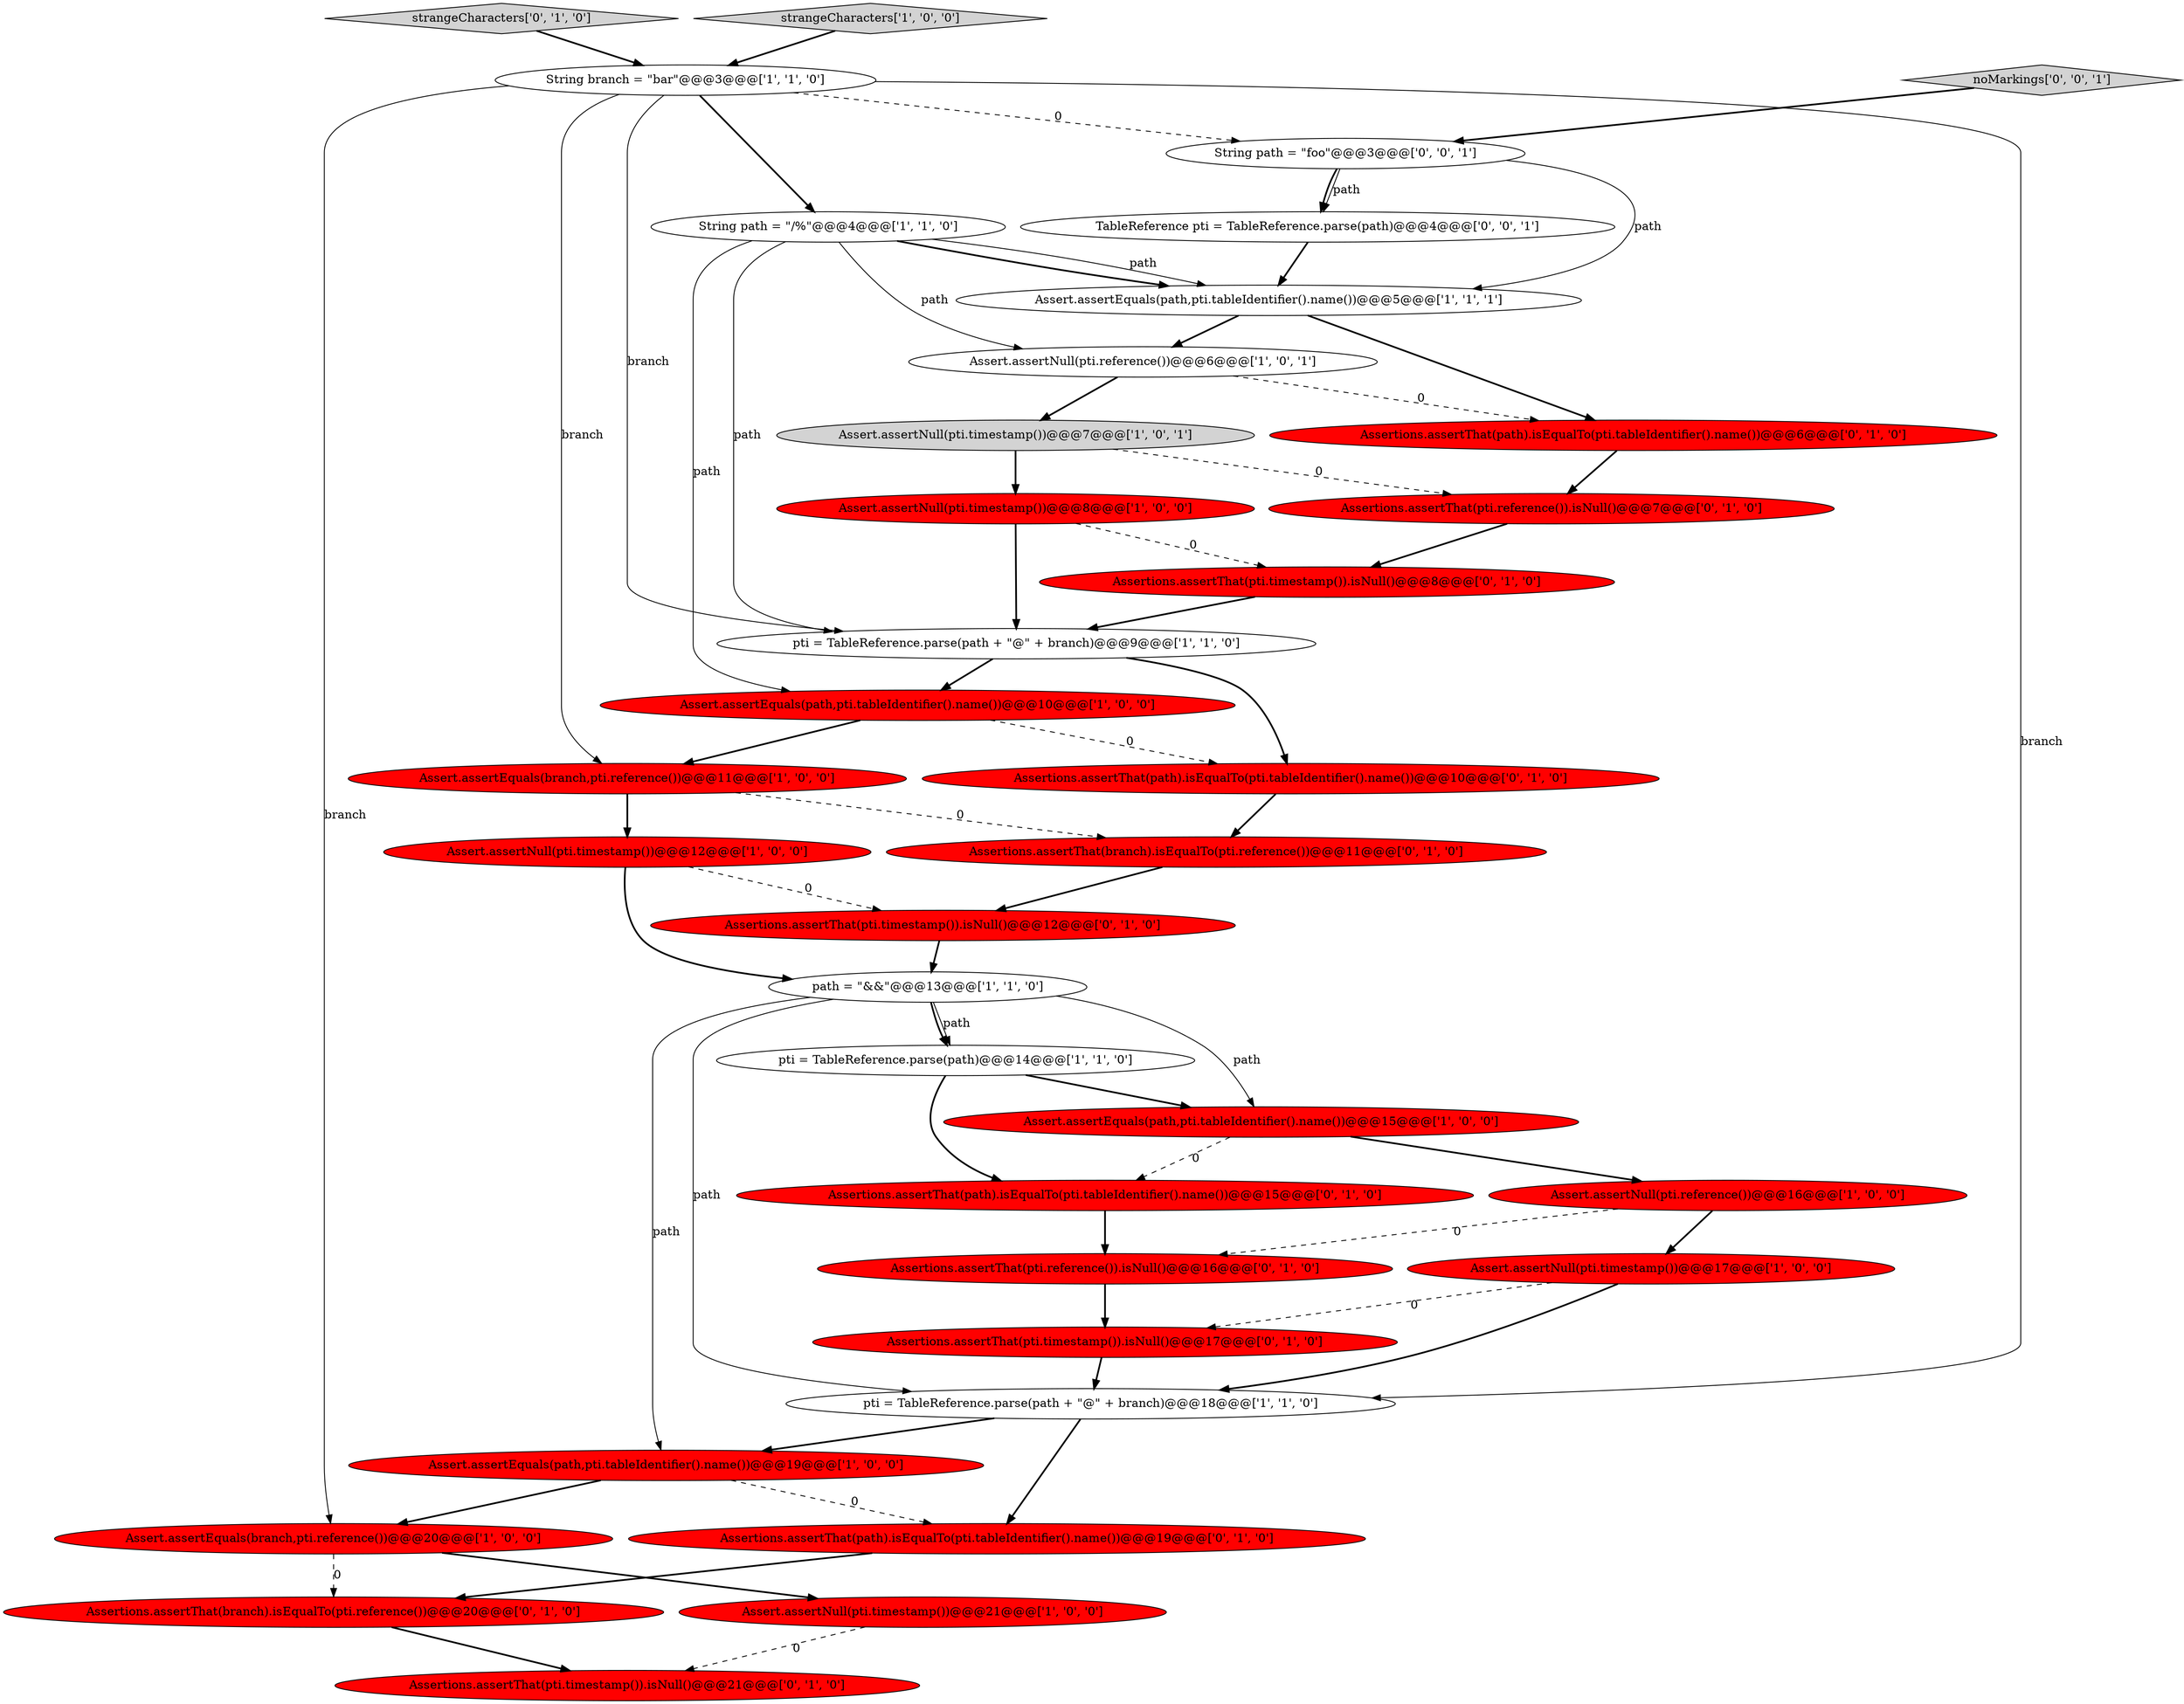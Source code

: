 digraph {
15 [style = filled, label = "Assert.assertEquals(branch,pti.reference())@@@20@@@['1', '0', '0']", fillcolor = red, shape = ellipse image = "AAA1AAABBB1BBB"];
29 [style = filled, label = "Assertions.assertThat(branch).isEqualTo(pti.reference())@@@20@@@['0', '1', '0']", fillcolor = red, shape = ellipse image = "AAA1AAABBB2BBB"];
13 [style = filled, label = "Assert.assertNull(pti.timestamp())@@@21@@@['1', '0', '0']", fillcolor = red, shape = ellipse image = "AAA1AAABBB1BBB"];
27 [style = filled, label = "strangeCharacters['0', '1', '0']", fillcolor = lightgray, shape = diamond image = "AAA0AAABBB2BBB"];
6 [style = filled, label = "pti = TableReference.parse(path)@@@14@@@['1', '1', '0']", fillcolor = white, shape = ellipse image = "AAA0AAABBB1BBB"];
11 [style = filled, label = "Assert.assertEquals(path,pti.tableIdentifier().name())@@@10@@@['1', '0', '0']", fillcolor = red, shape = ellipse image = "AAA1AAABBB1BBB"];
8 [style = filled, label = "pti = TableReference.parse(path + \"@\" + branch)@@@9@@@['1', '1', '0']", fillcolor = white, shape = ellipse image = "AAA0AAABBB1BBB"];
19 [style = filled, label = "Assert.assertNull(pti.reference())@@@6@@@['1', '0', '1']", fillcolor = white, shape = ellipse image = "AAA0AAABBB1BBB"];
3 [style = filled, label = "Assert.assertNull(pti.timestamp())@@@8@@@['1', '0', '0']", fillcolor = red, shape = ellipse image = "AAA1AAABBB1BBB"];
34 [style = filled, label = "String path = \"foo\"@@@3@@@['0', '0', '1']", fillcolor = white, shape = ellipse image = "AAA0AAABBB3BBB"];
25 [style = filled, label = "Assertions.assertThat(path).isEqualTo(pti.tableIdentifier().name())@@@6@@@['0', '1', '0']", fillcolor = red, shape = ellipse image = "AAA1AAABBB2BBB"];
32 [style = filled, label = "Assertions.assertThat(pti.reference()).isNull()@@@16@@@['0', '1', '0']", fillcolor = red, shape = ellipse image = "AAA1AAABBB2BBB"];
1 [style = filled, label = "String branch = \"bar\"@@@3@@@['1', '1', '0']", fillcolor = white, shape = ellipse image = "AAA0AAABBB1BBB"];
26 [style = filled, label = "Assertions.assertThat(pti.timestamp()).isNull()@@@21@@@['0', '1', '0']", fillcolor = red, shape = ellipse image = "AAA1AAABBB2BBB"];
30 [style = filled, label = "Assertions.assertThat(pti.reference()).isNull()@@@7@@@['0', '1', '0']", fillcolor = red, shape = ellipse image = "AAA1AAABBB2BBB"];
0 [style = filled, label = "pti = TableReference.parse(path + \"@\" + branch)@@@18@@@['1', '1', '0']", fillcolor = white, shape = ellipse image = "AAA0AAABBB1BBB"];
16 [style = filled, label = "Assert.assertEquals(path,pti.tableIdentifier().name())@@@19@@@['1', '0', '0']", fillcolor = red, shape = ellipse image = "AAA1AAABBB1BBB"];
33 [style = filled, label = "TableReference pti = TableReference.parse(path)@@@4@@@['0', '0', '1']", fillcolor = white, shape = ellipse image = "AAA0AAABBB3BBB"];
31 [style = filled, label = "Assertions.assertThat(path).isEqualTo(pti.tableIdentifier().name())@@@19@@@['0', '1', '0']", fillcolor = red, shape = ellipse image = "AAA1AAABBB2BBB"];
17 [style = filled, label = "path = \"&&\"@@@13@@@['1', '1', '0']", fillcolor = white, shape = ellipse image = "AAA0AAABBB1BBB"];
14 [style = filled, label = "Assert.assertNull(pti.timestamp())@@@7@@@['1', '0', '1']", fillcolor = lightgray, shape = ellipse image = "AAA0AAABBB1BBB"];
21 [style = filled, label = "Assertions.assertThat(path).isEqualTo(pti.tableIdentifier().name())@@@15@@@['0', '1', '0']", fillcolor = red, shape = ellipse image = "AAA1AAABBB2BBB"];
7 [style = filled, label = "Assert.assertEquals(path,pti.tableIdentifier().name())@@@5@@@['1', '1', '1']", fillcolor = white, shape = ellipse image = "AAA0AAABBB1BBB"];
9 [style = filled, label = "Assert.assertNull(pti.reference())@@@16@@@['1', '0', '0']", fillcolor = red, shape = ellipse image = "AAA1AAABBB1BBB"];
23 [style = filled, label = "Assertions.assertThat(pti.timestamp()).isNull()@@@8@@@['0', '1', '0']", fillcolor = red, shape = ellipse image = "AAA1AAABBB2BBB"];
28 [style = filled, label = "Assertions.assertThat(path).isEqualTo(pti.tableIdentifier().name())@@@10@@@['0', '1', '0']", fillcolor = red, shape = ellipse image = "AAA1AAABBB2BBB"];
4 [style = filled, label = "Assert.assertEquals(path,pti.tableIdentifier().name())@@@15@@@['1', '0', '0']", fillcolor = red, shape = ellipse image = "AAA1AAABBB1BBB"];
18 [style = filled, label = "String path = \"/%\"@@@4@@@['1', '1', '0']", fillcolor = white, shape = ellipse image = "AAA0AAABBB1BBB"];
35 [style = filled, label = "noMarkings['0', '0', '1']", fillcolor = lightgray, shape = diamond image = "AAA0AAABBB3BBB"];
22 [style = filled, label = "Assertions.assertThat(branch).isEqualTo(pti.reference())@@@11@@@['0', '1', '0']", fillcolor = red, shape = ellipse image = "AAA1AAABBB2BBB"];
24 [style = filled, label = "Assertions.assertThat(pti.timestamp()).isNull()@@@17@@@['0', '1', '0']", fillcolor = red, shape = ellipse image = "AAA1AAABBB2BBB"];
5 [style = filled, label = "Assert.assertNull(pti.timestamp())@@@17@@@['1', '0', '0']", fillcolor = red, shape = ellipse image = "AAA1AAABBB1BBB"];
12 [style = filled, label = "Assert.assertEquals(branch,pti.reference())@@@11@@@['1', '0', '0']", fillcolor = red, shape = ellipse image = "AAA1AAABBB1BBB"];
2 [style = filled, label = "Assert.assertNull(pti.timestamp())@@@12@@@['1', '0', '0']", fillcolor = red, shape = ellipse image = "AAA1AAABBB1BBB"];
20 [style = filled, label = "Assertions.assertThat(pti.timestamp()).isNull()@@@12@@@['0', '1', '0']", fillcolor = red, shape = ellipse image = "AAA1AAABBB2BBB"];
10 [style = filled, label = "strangeCharacters['1', '0', '0']", fillcolor = lightgray, shape = diamond image = "AAA0AAABBB1BBB"];
2->17 [style = bold, label=""];
33->7 [style = bold, label=""];
14->3 [style = bold, label=""];
4->9 [style = bold, label=""];
16->15 [style = bold, label=""];
0->16 [style = bold, label=""];
8->28 [style = bold, label=""];
17->0 [style = solid, label="path"];
15->13 [style = bold, label=""];
20->17 [style = bold, label=""];
27->1 [style = bold, label=""];
2->20 [style = dashed, label="0"];
16->31 [style = dashed, label="0"];
17->6 [style = bold, label=""];
24->0 [style = bold, label=""];
6->21 [style = bold, label=""];
25->30 [style = bold, label=""];
17->6 [style = solid, label="path"];
1->34 [style = dashed, label="0"];
30->23 [style = bold, label=""];
34->33 [style = bold, label=""];
17->4 [style = solid, label="path"];
5->24 [style = dashed, label="0"];
31->29 [style = bold, label=""];
1->18 [style = bold, label=""];
11->12 [style = bold, label=""];
18->19 [style = solid, label="path"];
15->29 [style = dashed, label="0"];
23->8 [style = bold, label=""];
4->21 [style = dashed, label="0"];
13->26 [style = dashed, label="0"];
9->32 [style = dashed, label="0"];
29->26 [style = bold, label=""];
3->23 [style = dashed, label="0"];
11->28 [style = dashed, label="0"];
6->4 [style = bold, label=""];
12->2 [style = bold, label=""];
18->8 [style = solid, label="path"];
19->14 [style = bold, label=""];
5->0 [style = bold, label=""];
22->20 [style = bold, label=""];
34->7 [style = solid, label="path"];
1->15 [style = solid, label="branch"];
34->33 [style = solid, label="path"];
3->8 [style = bold, label=""];
14->30 [style = dashed, label="0"];
21->32 [style = bold, label=""];
12->22 [style = dashed, label="0"];
17->16 [style = solid, label="path"];
9->5 [style = bold, label=""];
18->7 [style = solid, label="path"];
7->25 [style = bold, label=""];
1->8 [style = solid, label="branch"];
1->0 [style = solid, label="branch"];
19->25 [style = dashed, label="0"];
18->7 [style = bold, label=""];
35->34 [style = bold, label=""];
10->1 [style = bold, label=""];
8->11 [style = bold, label=""];
7->19 [style = bold, label=""];
32->24 [style = bold, label=""];
18->11 [style = solid, label="path"];
28->22 [style = bold, label=""];
1->12 [style = solid, label="branch"];
0->31 [style = bold, label=""];
}
